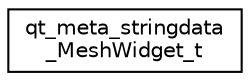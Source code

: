digraph "Graphical Class Hierarchy"
{
 // LATEX_PDF_SIZE
  edge [fontname="Helvetica",fontsize="10",labelfontname="Helvetica",labelfontsize="10"];
  node [fontname="Helvetica",fontsize="10",shape=record];
  rankdir="LR";
  Node0 [label="qt_meta_stringdata\l_MeshWidget_t",height=0.2,width=0.4,color="black", fillcolor="white", style="filled",URL="$structqt__meta__stringdata___mesh_widget__t.html",tooltip=" "];
}
